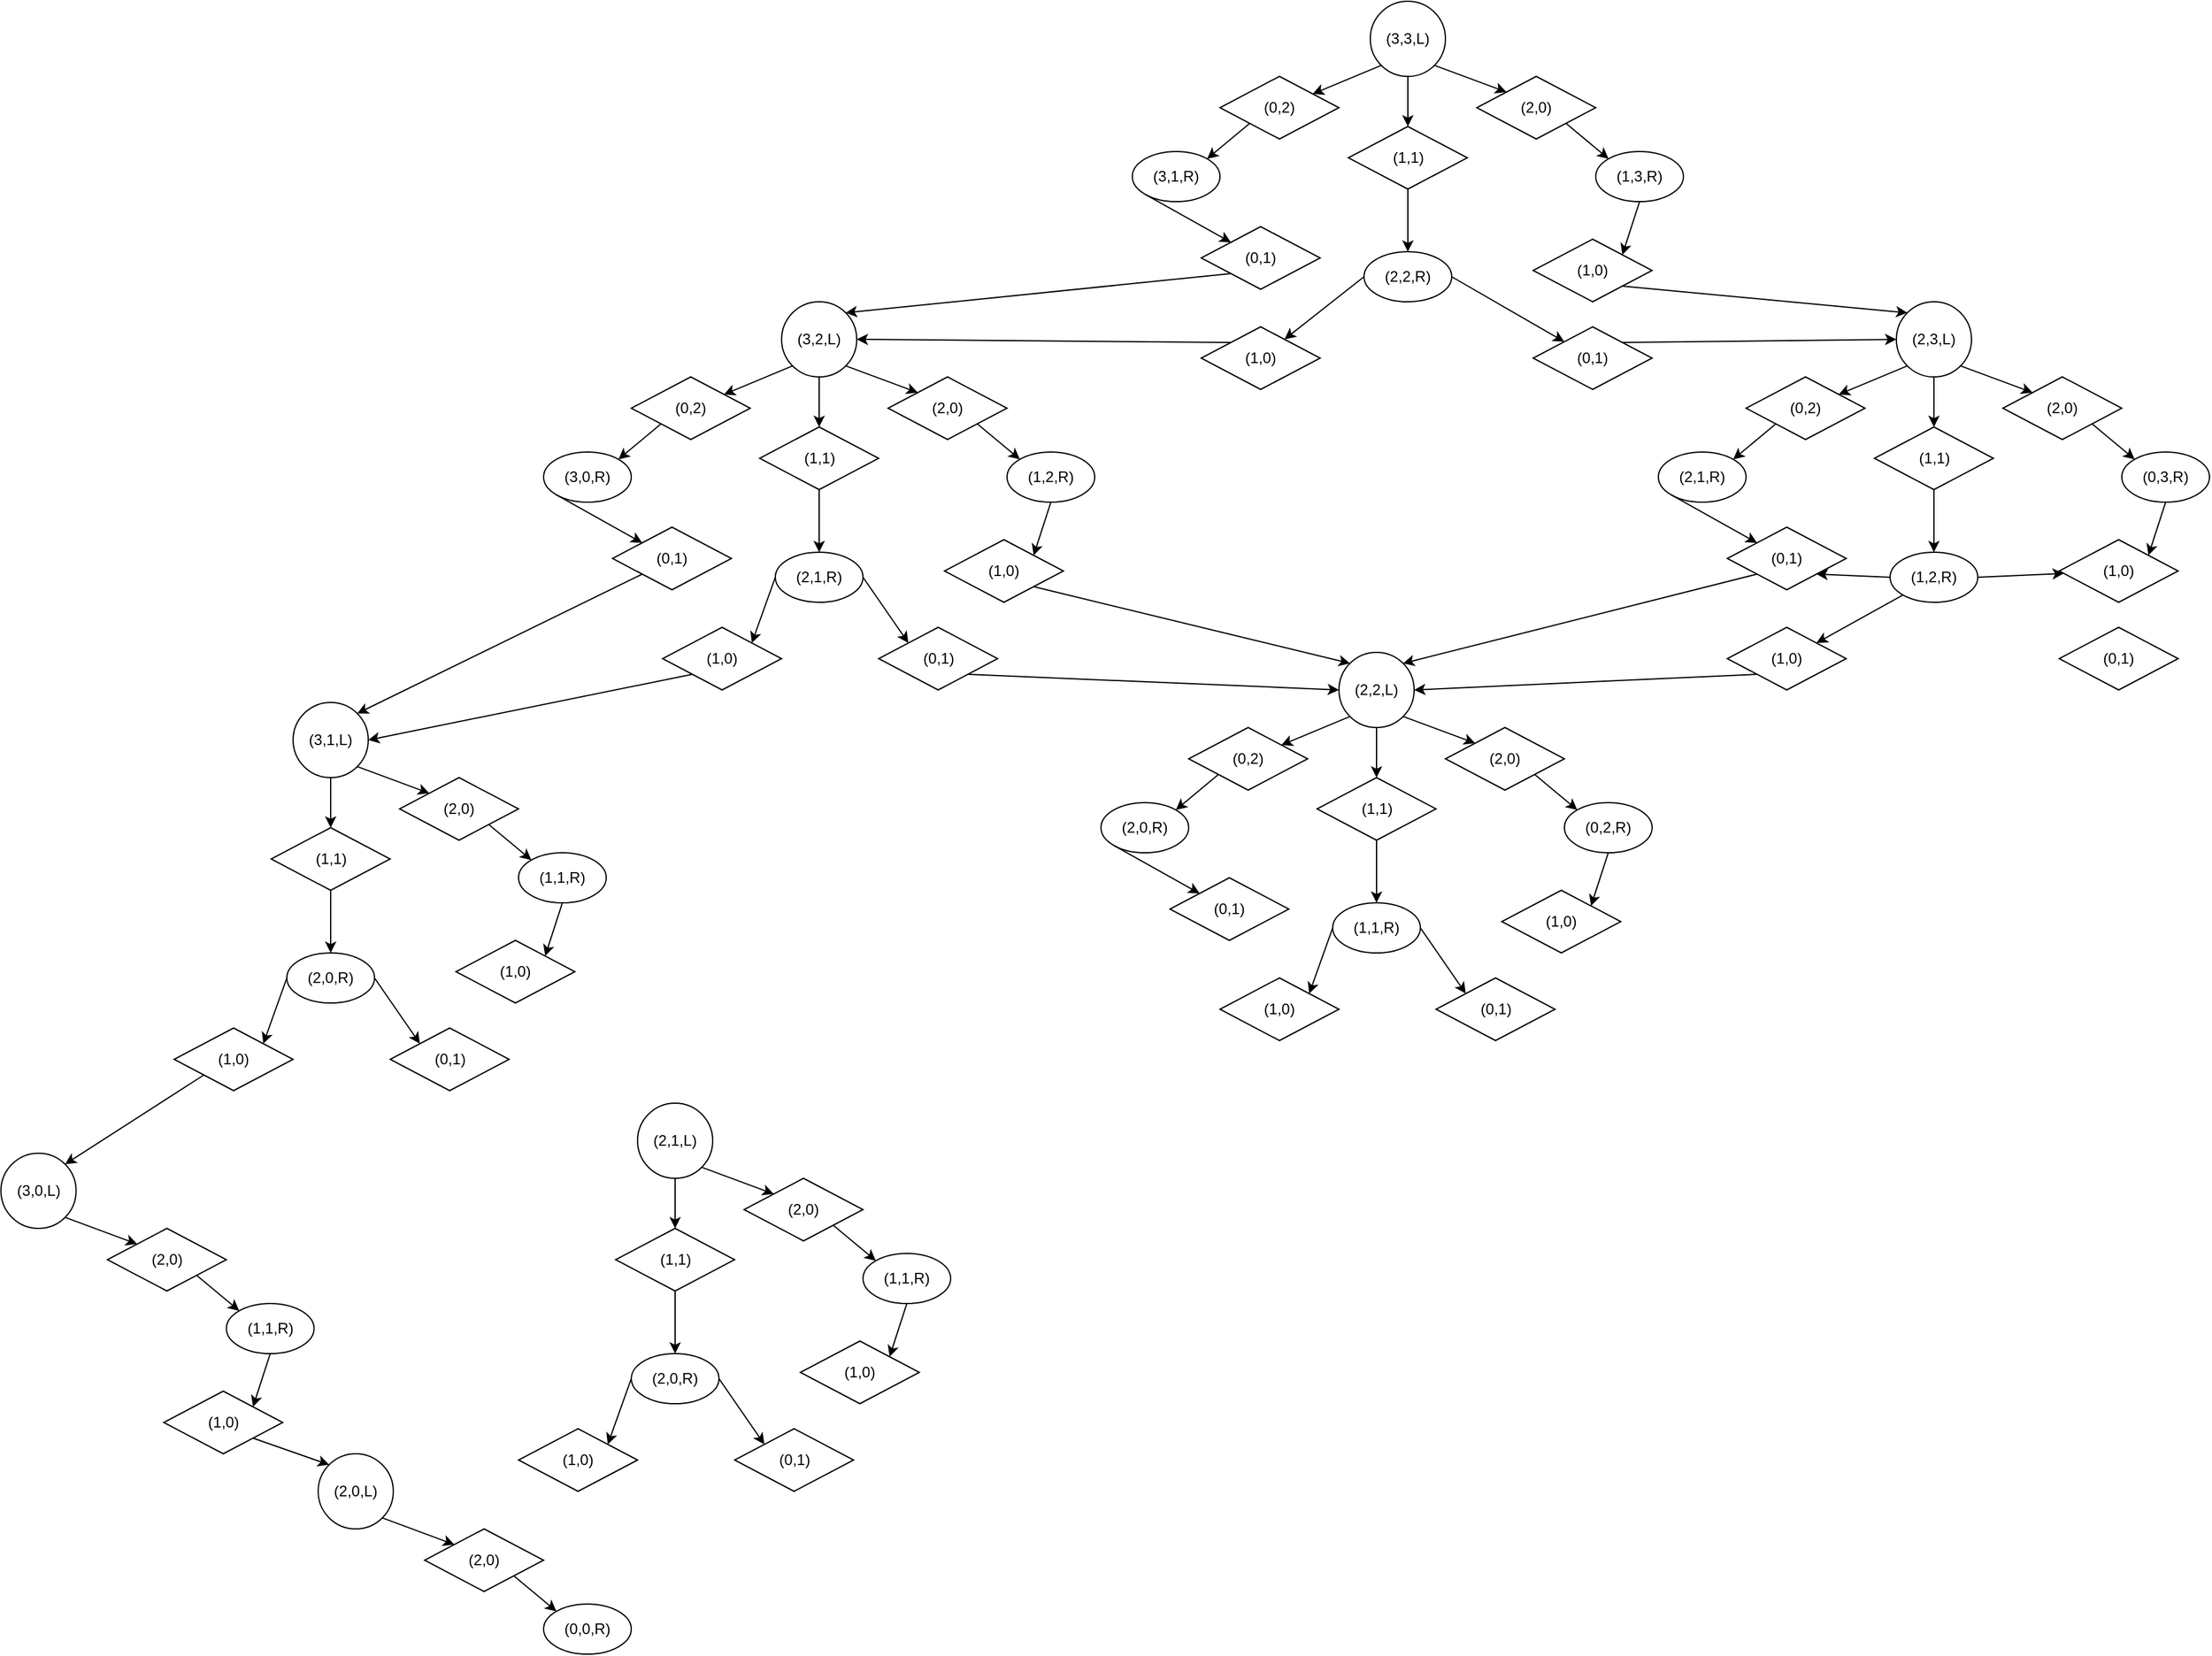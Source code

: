 <mxfile version="13.6.6" type="github">
  <diagram name="Page-1" id="74e2e168-ea6b-b213-b513-2b3c1d86103e">
    <mxGraphModel dx="1754" dy="492" grid="1" gridSize="10" guides="1" tooltips="1" connect="1" arrows="1" fold="1" page="1" pageScale="1" pageWidth="1100" pageHeight="850" background="#ffffff" math="0" shadow="0">
      <root>
        <mxCell id="0" />
        <mxCell id="1" parent="0" />
        <mxCell id="JNfda0lmMKQyWXH00dV0-1" value="(3,3,L)" style="ellipse;whiteSpace=wrap;html=1;aspect=fixed;" parent="1" vertex="1">
          <mxGeometry x="430" y="40" width="60" height="60" as="geometry" />
        </mxCell>
        <mxCell id="JNfda0lmMKQyWXH00dV0-2" value="(2,2,R)" style="ellipse;whiteSpace=wrap;html=1;" parent="1" vertex="1">
          <mxGeometry x="425" y="240" width="70" height="40" as="geometry" />
        </mxCell>
        <mxCell id="JNfda0lmMKQyWXH00dV0-3" value="(1,3,R)" style="ellipse;whiteSpace=wrap;html=1;" parent="1" vertex="1">
          <mxGeometry x="610" y="160" width="70" height="40" as="geometry" />
        </mxCell>
        <mxCell id="JNfda0lmMKQyWXH00dV0-4" value="(3,1,R)" style="ellipse;whiteSpace=wrap;html=1;" parent="1" vertex="1">
          <mxGeometry x="240" y="160" width="70" height="40" as="geometry" />
        </mxCell>
        <mxCell id="JNfda0lmMKQyWXH00dV0-5" value="(1,1)" style="rhombus;whiteSpace=wrap;html=1;" parent="1" vertex="1">
          <mxGeometry x="412.5" y="140" width="95" height="50" as="geometry" />
        </mxCell>
        <mxCell id="JNfda0lmMKQyWXH00dV0-6" value="(0,2)" style="rhombus;whiteSpace=wrap;html=1;" parent="1" vertex="1">
          <mxGeometry x="310" y="100" width="95" height="50" as="geometry" />
        </mxCell>
        <mxCell id="JNfda0lmMKQyWXH00dV0-7" value="(2,0)" style="rhombus;whiteSpace=wrap;html=1;" parent="1" vertex="1">
          <mxGeometry x="515" y="100" width="95" height="50" as="geometry" />
        </mxCell>
        <mxCell id="JNfda0lmMKQyWXH00dV0-9" value="" style="endArrow=classic;html=1;exitX=0;exitY=1;exitDx=0;exitDy=0;" parent="1" source="JNfda0lmMKQyWXH00dV0-1" target="JNfda0lmMKQyWXH00dV0-6" edge="1">
          <mxGeometry width="50" height="50" relative="1" as="geometry">
            <mxPoint x="400" y="200" as="sourcePoint" />
            <mxPoint x="450" y="150" as="targetPoint" />
          </mxGeometry>
        </mxCell>
        <mxCell id="JNfda0lmMKQyWXH00dV0-10" value="" style="endArrow=classic;html=1;exitX=0;exitY=1;exitDx=0;exitDy=0;entryX=1;entryY=0;entryDx=0;entryDy=0;" parent="1" source="JNfda0lmMKQyWXH00dV0-6" target="JNfda0lmMKQyWXH00dV0-4" edge="1">
          <mxGeometry width="50" height="50" relative="1" as="geometry">
            <mxPoint x="400" y="180" as="sourcePoint" />
            <mxPoint x="345.253" y="202.755" as="targetPoint" />
          </mxGeometry>
        </mxCell>
        <mxCell id="JNfda0lmMKQyWXH00dV0-12" value="" style="endArrow=classic;html=1;exitX=1;exitY=1;exitDx=0;exitDy=0;entryX=0;entryY=0;entryDx=0;entryDy=0;" parent="1" source="JNfda0lmMKQyWXH00dV0-1" target="JNfda0lmMKQyWXH00dV0-7" edge="1">
          <mxGeometry width="50" height="50" relative="1" as="geometry">
            <mxPoint x="530" y="50" as="sourcePoint" />
            <mxPoint x="475.253" y="72.755" as="targetPoint" />
          </mxGeometry>
        </mxCell>
        <mxCell id="JNfda0lmMKQyWXH00dV0-13" value="" style="endArrow=classic;html=1;exitX=1;exitY=1;exitDx=0;exitDy=0;entryX=0;entryY=0;entryDx=0;entryDy=0;" parent="1" source="JNfda0lmMKQyWXH00dV0-7" target="JNfda0lmMKQyWXH00dV0-3" edge="1">
          <mxGeometry width="50" height="50" relative="1" as="geometry">
            <mxPoint x="550" y="210" as="sourcePoint" />
            <mxPoint x="495.253" y="232.755" as="targetPoint" />
          </mxGeometry>
        </mxCell>
        <mxCell id="JNfda0lmMKQyWXH00dV0-14" value="" style="endArrow=classic;html=1;exitX=0.5;exitY=1;exitDx=0;exitDy=0;" parent="1" source="JNfda0lmMKQyWXH00dV0-1" target="JNfda0lmMKQyWXH00dV0-5" edge="1">
          <mxGeometry width="50" height="50" relative="1" as="geometry">
            <mxPoint x="570" y="220" as="sourcePoint" />
            <mxPoint x="515.253" y="242.755" as="targetPoint" />
          </mxGeometry>
        </mxCell>
        <mxCell id="JNfda0lmMKQyWXH00dV0-15" value="" style="endArrow=classic;html=1;exitX=0.5;exitY=1;exitDx=0;exitDy=0;entryX=0.5;entryY=0;entryDx=0;entryDy=0;" parent="1" source="JNfda0lmMKQyWXH00dV0-5" target="JNfda0lmMKQyWXH00dV0-2" edge="1">
          <mxGeometry width="50" height="50" relative="1" as="geometry">
            <mxPoint x="530" y="230" as="sourcePoint" />
            <mxPoint x="475.253" y="252.755" as="targetPoint" />
          </mxGeometry>
        </mxCell>
        <mxCell id="JNfda0lmMKQyWXH00dV0-17" value="(0,1)" style="rhombus;whiteSpace=wrap;html=1;" parent="1" vertex="1">
          <mxGeometry x="295" y="220" width="95" height="50" as="geometry" />
        </mxCell>
        <mxCell id="JNfda0lmMKQyWXH00dV0-18" value="" style="endArrow=classic;html=1;exitX=0;exitY=1;exitDx=0;exitDy=0;entryX=0;entryY=0;entryDx=0;entryDy=0;" parent="1" source="JNfda0lmMKQyWXH00dV0-4" target="JNfda0lmMKQyWXH00dV0-17" edge="1">
          <mxGeometry width="50" height="50" relative="1" as="geometry">
            <mxPoint x="270" y="210" as="sourcePoint" />
            <mxPoint x="235.999" y="238.358" as="targetPoint" />
          </mxGeometry>
        </mxCell>
        <mxCell id="JNfda0lmMKQyWXH00dV0-19" value="" style="endArrow=classic;html=1;exitX=0;exitY=1;exitDx=0;exitDy=0;entryX=1;entryY=0;entryDx=0;entryDy=0;" parent="1" source="JNfda0lmMKQyWXH00dV0-17" target="j_SZXXdtGfIgWa1YjvlN-19" edge="1">
          <mxGeometry width="50" height="50" relative="1" as="geometry">
            <mxPoint x="170" y="270" as="sourcePoint" />
            <mxPoint x="150.251" y="325.858" as="targetPoint" />
          </mxGeometry>
        </mxCell>
        <mxCell id="JNfda0lmMKQyWXH00dV0-25" value="" style="endArrow=classic;html=1;exitX=0;exitY=0.5;exitDx=0;exitDy=0;" parent="1" source="JNfda0lmMKQyWXH00dV0-2" target="j_SZXXdtGfIgWa1YjvlN-100" edge="1">
          <mxGeometry width="50" height="50" relative="1" as="geometry">
            <mxPoint x="190" y="350" as="sourcePoint" />
            <mxPoint x="131.501" y="418.358" as="targetPoint" />
          </mxGeometry>
        </mxCell>
        <mxCell id="JNfda0lmMKQyWXH00dV0-26" value="(1,0)" style="rhombus;whiteSpace=wrap;html=1;" parent="1" vertex="1">
          <mxGeometry x="560" y="230" width="95" height="50" as="geometry" />
        </mxCell>
        <mxCell id="JNfda0lmMKQyWXH00dV0-27" value="" style="endArrow=classic;html=1;exitX=1;exitY=0.5;exitDx=0;exitDy=0;" parent="1" source="JNfda0lmMKQyWXH00dV0-2" target="j_SZXXdtGfIgWa1YjvlN-97" edge="1">
          <mxGeometry width="50" height="50" relative="1" as="geometry">
            <mxPoint x="450" y="310" as="sourcePoint" />
            <mxPoint x="450" y="360" as="targetPoint" />
          </mxGeometry>
        </mxCell>
        <mxCell id="JNfda0lmMKQyWXH00dV0-28" value="" style="endArrow=classic;html=1;exitX=0.5;exitY=1;exitDx=0;exitDy=0;entryX=1;entryY=0;entryDx=0;entryDy=0;" parent="1" source="JNfda0lmMKQyWXH00dV0-3" target="JNfda0lmMKQyWXH00dV0-26" edge="1">
          <mxGeometry width="50" height="50" relative="1" as="geometry">
            <mxPoint x="510" y="310" as="sourcePoint" />
            <mxPoint x="510" y="360" as="targetPoint" />
          </mxGeometry>
        </mxCell>
        <mxCell id="JNfda0lmMKQyWXH00dV0-29" value="" style="endArrow=classic;html=1;exitX=1;exitY=1;exitDx=0;exitDy=0;entryX=0;entryY=0;entryDx=0;entryDy=0;" parent="1" source="JNfda0lmMKQyWXH00dV0-26" target="j_SZXXdtGfIgWa1YjvlN-38" edge="1">
          <mxGeometry width="50" height="50" relative="1" as="geometry">
            <mxPoint x="520" y="300" as="sourcePoint" />
            <mxPoint x="645" y="320" as="targetPoint" />
          </mxGeometry>
        </mxCell>
        <mxCell id="j_SZXXdtGfIgWa1YjvlN-19" value="(3,2,L)" style="ellipse;whiteSpace=wrap;html=1;aspect=fixed;" vertex="1" parent="1">
          <mxGeometry x="-40" y="280" width="60" height="60" as="geometry" />
        </mxCell>
        <mxCell id="j_SZXXdtGfIgWa1YjvlN-20" value="(1,2,R)" style="ellipse;whiteSpace=wrap;html=1;" vertex="1" parent="1">
          <mxGeometry x="140" y="400" width="70" height="40" as="geometry" />
        </mxCell>
        <mxCell id="j_SZXXdtGfIgWa1YjvlN-21" value="(3,0,R)" style="ellipse;whiteSpace=wrap;html=1;" vertex="1" parent="1">
          <mxGeometry x="-230" y="400" width="70" height="40" as="geometry" />
        </mxCell>
        <mxCell id="j_SZXXdtGfIgWa1YjvlN-22" value="(1,1)" style="rhombus;whiteSpace=wrap;html=1;" vertex="1" parent="1">
          <mxGeometry x="-57.5" y="380" width="95" height="50" as="geometry" />
        </mxCell>
        <mxCell id="j_SZXXdtGfIgWa1YjvlN-23" value="(0,2)" style="rhombus;whiteSpace=wrap;html=1;" vertex="1" parent="1">
          <mxGeometry x="-160" y="340" width="95" height="50" as="geometry" />
        </mxCell>
        <mxCell id="j_SZXXdtGfIgWa1YjvlN-24" value="(2,0)" style="rhombus;whiteSpace=wrap;html=1;" vertex="1" parent="1">
          <mxGeometry x="45" y="340" width="95" height="50" as="geometry" />
        </mxCell>
        <mxCell id="j_SZXXdtGfIgWa1YjvlN-25" value="" style="endArrow=classic;html=1;exitX=0;exitY=1;exitDx=0;exitDy=0;" edge="1" parent="1" source="j_SZXXdtGfIgWa1YjvlN-19" target="j_SZXXdtGfIgWa1YjvlN-23">
          <mxGeometry width="50" height="50" relative="1" as="geometry">
            <mxPoint x="-70" y="440" as="sourcePoint" />
            <mxPoint x="-20" y="390" as="targetPoint" />
          </mxGeometry>
        </mxCell>
        <mxCell id="j_SZXXdtGfIgWa1YjvlN-26" value="" style="endArrow=classic;html=1;exitX=0;exitY=1;exitDx=0;exitDy=0;entryX=1;entryY=0;entryDx=0;entryDy=0;" edge="1" parent="1" source="j_SZXXdtGfIgWa1YjvlN-23">
          <mxGeometry width="50" height="50" relative="1" as="geometry">
            <mxPoint x="-70" y="420" as="sourcePoint" />
            <mxPoint x="-170.251" y="405.858" as="targetPoint" />
          </mxGeometry>
        </mxCell>
        <mxCell id="j_SZXXdtGfIgWa1YjvlN-27" value="" style="endArrow=classic;html=1;exitX=1;exitY=1;exitDx=0;exitDy=0;entryX=0;entryY=0;entryDx=0;entryDy=0;" edge="1" parent="1" source="j_SZXXdtGfIgWa1YjvlN-19" target="j_SZXXdtGfIgWa1YjvlN-24">
          <mxGeometry width="50" height="50" relative="1" as="geometry">
            <mxPoint x="60" y="290" as="sourcePoint" />
            <mxPoint x="5.253" y="312.755" as="targetPoint" />
          </mxGeometry>
        </mxCell>
        <mxCell id="j_SZXXdtGfIgWa1YjvlN-28" value="" style="endArrow=classic;html=1;exitX=1;exitY=1;exitDx=0;exitDy=0;entryX=0;entryY=0;entryDx=0;entryDy=0;" edge="1" parent="1" source="j_SZXXdtGfIgWa1YjvlN-24" target="j_SZXXdtGfIgWa1YjvlN-20">
          <mxGeometry width="50" height="50" relative="1" as="geometry">
            <mxPoint x="80" y="450" as="sourcePoint" />
            <mxPoint x="25.253" y="472.755" as="targetPoint" />
          </mxGeometry>
        </mxCell>
        <mxCell id="j_SZXXdtGfIgWa1YjvlN-29" value="" style="endArrow=classic;html=1;exitX=0.5;exitY=1;exitDx=0;exitDy=0;" edge="1" parent="1" source="j_SZXXdtGfIgWa1YjvlN-19" target="j_SZXXdtGfIgWa1YjvlN-22">
          <mxGeometry width="50" height="50" relative="1" as="geometry">
            <mxPoint x="100" y="460" as="sourcePoint" />
            <mxPoint x="45.253" y="482.755" as="targetPoint" />
          </mxGeometry>
        </mxCell>
        <mxCell id="j_SZXXdtGfIgWa1YjvlN-30" value="" style="endArrow=classic;html=1;exitX=0.5;exitY=1;exitDx=0;exitDy=0;entryX=0.5;entryY=0;entryDx=0;entryDy=0;" edge="1" parent="1" source="j_SZXXdtGfIgWa1YjvlN-22">
          <mxGeometry width="50" height="50" relative="1" as="geometry">
            <mxPoint x="60" y="470" as="sourcePoint" />
            <mxPoint x="-10" y="480" as="targetPoint" />
          </mxGeometry>
        </mxCell>
        <mxCell id="j_SZXXdtGfIgWa1YjvlN-31" value="(0,1)" style="rhombus;whiteSpace=wrap;html=1;" vertex="1" parent="1">
          <mxGeometry x="-175" y="460" width="95" height="50" as="geometry" />
        </mxCell>
        <mxCell id="j_SZXXdtGfIgWa1YjvlN-32" value="" style="endArrow=classic;html=1;exitX=0;exitY=1;exitDx=0;exitDy=0;entryX=0;entryY=0;entryDx=0;entryDy=0;" edge="1" parent="1" target="j_SZXXdtGfIgWa1YjvlN-31">
          <mxGeometry width="50" height="50" relative="1" as="geometry">
            <mxPoint x="-219.749" y="434.142" as="sourcePoint" />
            <mxPoint x="-234.001" y="478.358" as="targetPoint" />
          </mxGeometry>
        </mxCell>
        <mxCell id="j_SZXXdtGfIgWa1YjvlN-33" value="" style="endArrow=classic;html=1;exitX=0;exitY=0.5;exitDx=0;exitDy=0;entryX=1;entryY=0;entryDx=0;entryDy=0;" edge="1" parent="1" target="j_SZXXdtGfIgWa1YjvlN-102">
          <mxGeometry width="50" height="50" relative="1" as="geometry">
            <mxPoint x="-45" y="500" as="sourcePoint" />
            <mxPoint x="-338.499" y="658.358" as="targetPoint" />
          </mxGeometry>
        </mxCell>
        <mxCell id="j_SZXXdtGfIgWa1YjvlN-34" value="(1,0)" style="rhombus;whiteSpace=wrap;html=1;" vertex="1" parent="1">
          <mxGeometry x="90" y="470" width="95" height="50" as="geometry" />
        </mxCell>
        <mxCell id="j_SZXXdtGfIgWa1YjvlN-35" value="" style="endArrow=classic;html=1;exitX=1;exitY=0.5;exitDx=0;exitDy=0;entryX=0;entryY=0;entryDx=0;entryDy=0;" edge="1" parent="1" target="j_SZXXdtGfIgWa1YjvlN-101">
          <mxGeometry width="50" height="50" relative="1" as="geometry">
            <mxPoint x="25" y="500" as="sourcePoint" />
            <mxPoint x="-20" y="600" as="targetPoint" />
          </mxGeometry>
        </mxCell>
        <mxCell id="j_SZXXdtGfIgWa1YjvlN-36" value="" style="endArrow=classic;html=1;exitX=0.5;exitY=1;exitDx=0;exitDy=0;entryX=1;entryY=0;entryDx=0;entryDy=0;" edge="1" parent="1" source="j_SZXXdtGfIgWa1YjvlN-20" target="j_SZXXdtGfIgWa1YjvlN-34">
          <mxGeometry width="50" height="50" relative="1" as="geometry">
            <mxPoint x="40" y="550" as="sourcePoint" />
            <mxPoint x="40" y="600" as="targetPoint" />
          </mxGeometry>
        </mxCell>
        <mxCell id="j_SZXXdtGfIgWa1YjvlN-37" value="(2,1,R)" style="ellipse;whiteSpace=wrap;html=1;" vertex="1" parent="1">
          <mxGeometry x="-45" y="480" width="70" height="40" as="geometry" />
        </mxCell>
        <mxCell id="j_SZXXdtGfIgWa1YjvlN-38" value="(2,3,L)" style="ellipse;whiteSpace=wrap;html=1;aspect=fixed;" vertex="1" parent="1">
          <mxGeometry x="850" y="280" width="60" height="60" as="geometry" />
        </mxCell>
        <mxCell id="j_SZXXdtGfIgWa1YjvlN-39" value="(0,3,R)" style="ellipse;whiteSpace=wrap;html=1;" vertex="1" parent="1">
          <mxGeometry x="1030" y="400" width="70" height="40" as="geometry" />
        </mxCell>
        <mxCell id="j_SZXXdtGfIgWa1YjvlN-40" value="(2,1,R)" style="ellipse;whiteSpace=wrap;html=1;" vertex="1" parent="1">
          <mxGeometry x="660" y="400" width="70" height="40" as="geometry" />
        </mxCell>
        <mxCell id="j_SZXXdtGfIgWa1YjvlN-41" value="(1,1)" style="rhombus;whiteSpace=wrap;html=1;" vertex="1" parent="1">
          <mxGeometry x="832.5" y="380" width="95" height="50" as="geometry" />
        </mxCell>
        <mxCell id="j_SZXXdtGfIgWa1YjvlN-42" value="(0,2)" style="rhombus;whiteSpace=wrap;html=1;" vertex="1" parent="1">
          <mxGeometry x="730" y="340" width="95" height="50" as="geometry" />
        </mxCell>
        <mxCell id="j_SZXXdtGfIgWa1YjvlN-43" value="(2,0)" style="rhombus;whiteSpace=wrap;html=1;" vertex="1" parent="1">
          <mxGeometry x="935" y="340" width="95" height="50" as="geometry" />
        </mxCell>
        <mxCell id="j_SZXXdtGfIgWa1YjvlN-44" value="" style="endArrow=classic;html=1;exitX=0;exitY=1;exitDx=0;exitDy=0;" edge="1" source="j_SZXXdtGfIgWa1YjvlN-38" target="j_SZXXdtGfIgWa1YjvlN-42" parent="1">
          <mxGeometry width="50" height="50" relative="1" as="geometry">
            <mxPoint x="820" y="440" as="sourcePoint" />
            <mxPoint x="870" y="390" as="targetPoint" />
          </mxGeometry>
        </mxCell>
        <mxCell id="j_SZXXdtGfIgWa1YjvlN-45" value="" style="endArrow=classic;html=1;exitX=0;exitY=1;exitDx=0;exitDy=0;entryX=1;entryY=0;entryDx=0;entryDy=0;" edge="1" source="j_SZXXdtGfIgWa1YjvlN-42" parent="1">
          <mxGeometry width="50" height="50" relative="1" as="geometry">
            <mxPoint x="820" y="420" as="sourcePoint" />
            <mxPoint x="719.749" y="405.858" as="targetPoint" />
          </mxGeometry>
        </mxCell>
        <mxCell id="j_SZXXdtGfIgWa1YjvlN-46" value="" style="endArrow=classic;html=1;exitX=1;exitY=1;exitDx=0;exitDy=0;entryX=0;entryY=0;entryDx=0;entryDy=0;" edge="1" source="j_SZXXdtGfIgWa1YjvlN-38" target="j_SZXXdtGfIgWa1YjvlN-43" parent="1">
          <mxGeometry width="50" height="50" relative="1" as="geometry">
            <mxPoint x="950" y="290" as="sourcePoint" />
            <mxPoint x="895.253" y="312.755" as="targetPoint" />
          </mxGeometry>
        </mxCell>
        <mxCell id="j_SZXXdtGfIgWa1YjvlN-47" value="" style="endArrow=classic;html=1;exitX=1;exitY=1;exitDx=0;exitDy=0;entryX=0;entryY=0;entryDx=0;entryDy=0;" edge="1" source="j_SZXXdtGfIgWa1YjvlN-43" target="j_SZXXdtGfIgWa1YjvlN-39" parent="1">
          <mxGeometry width="50" height="50" relative="1" as="geometry">
            <mxPoint x="970" y="450" as="sourcePoint" />
            <mxPoint x="915.253" y="472.755" as="targetPoint" />
          </mxGeometry>
        </mxCell>
        <mxCell id="j_SZXXdtGfIgWa1YjvlN-48" value="" style="endArrow=classic;html=1;exitX=0.5;exitY=1;exitDx=0;exitDy=0;" edge="1" source="j_SZXXdtGfIgWa1YjvlN-38" target="j_SZXXdtGfIgWa1YjvlN-41" parent="1">
          <mxGeometry width="50" height="50" relative="1" as="geometry">
            <mxPoint x="990" y="460" as="sourcePoint" />
            <mxPoint x="935.253" y="482.755" as="targetPoint" />
          </mxGeometry>
        </mxCell>
        <mxCell id="j_SZXXdtGfIgWa1YjvlN-49" value="" style="endArrow=classic;html=1;exitX=0.5;exitY=1;exitDx=0;exitDy=0;entryX=0.5;entryY=0;entryDx=0;entryDy=0;" edge="1" source="j_SZXXdtGfIgWa1YjvlN-41" parent="1">
          <mxGeometry width="50" height="50" relative="1" as="geometry">
            <mxPoint x="950" y="470" as="sourcePoint" />
            <mxPoint x="880" y="480" as="targetPoint" />
          </mxGeometry>
        </mxCell>
        <mxCell id="j_SZXXdtGfIgWa1YjvlN-50" value="(0,1)" style="rhombus;whiteSpace=wrap;html=1;" vertex="1" parent="1">
          <mxGeometry x="715" y="460" width="95" height="50" as="geometry" />
        </mxCell>
        <mxCell id="j_SZXXdtGfIgWa1YjvlN-51" value="" style="endArrow=classic;html=1;exitX=0;exitY=1;exitDx=0;exitDy=0;entryX=0;entryY=0;entryDx=0;entryDy=0;" edge="1" target="j_SZXXdtGfIgWa1YjvlN-50" parent="1">
          <mxGeometry width="50" height="50" relative="1" as="geometry">
            <mxPoint x="670.251" y="434.142" as="sourcePoint" />
            <mxPoint x="655.999" y="478.358" as="targetPoint" />
          </mxGeometry>
        </mxCell>
        <mxCell id="j_SZXXdtGfIgWa1YjvlN-52" value="" style="endArrow=classic;html=1;exitX=0;exitY=0.5;exitDx=0;exitDy=0;entryX=1;entryY=1;entryDx=0;entryDy=0;" edge="1" target="j_SZXXdtGfIgWa1YjvlN-50" parent="1">
          <mxGeometry width="50" height="50" relative="1" as="geometry">
            <mxPoint x="845" y="500" as="sourcePoint" />
            <mxPoint x="551.501" y="658.358" as="targetPoint" />
          </mxGeometry>
        </mxCell>
        <mxCell id="j_SZXXdtGfIgWa1YjvlN-53" value="(1,0)" style="rhombus;whiteSpace=wrap;html=1;" vertex="1" parent="1">
          <mxGeometry x="980" y="470" width="95" height="50" as="geometry" />
        </mxCell>
        <mxCell id="j_SZXXdtGfIgWa1YjvlN-54" value="" style="endArrow=classic;html=1;exitX=1;exitY=0.5;exitDx=0;exitDy=0;" edge="1" target="j_SZXXdtGfIgWa1YjvlN-53" parent="1">
          <mxGeometry width="50" height="50" relative="1" as="geometry">
            <mxPoint x="915" y="500" as="sourcePoint" />
            <mxPoint x="870" y="600" as="targetPoint" />
          </mxGeometry>
        </mxCell>
        <mxCell id="j_SZXXdtGfIgWa1YjvlN-55" value="" style="endArrow=classic;html=1;exitX=0.5;exitY=1;exitDx=0;exitDy=0;entryX=1;entryY=0;entryDx=0;entryDy=0;" edge="1" source="j_SZXXdtGfIgWa1YjvlN-39" target="j_SZXXdtGfIgWa1YjvlN-53" parent="1">
          <mxGeometry width="50" height="50" relative="1" as="geometry">
            <mxPoint x="930" y="550" as="sourcePoint" />
            <mxPoint x="930" y="600" as="targetPoint" />
          </mxGeometry>
        </mxCell>
        <mxCell id="j_SZXXdtGfIgWa1YjvlN-56" value="(1,2,R)" style="ellipse;whiteSpace=wrap;html=1;" vertex="1" parent="1">
          <mxGeometry x="845" y="480" width="70" height="40" as="geometry" />
        </mxCell>
        <mxCell id="j_SZXXdtGfIgWa1YjvlN-95" value="" style="endArrow=classic;html=1;exitX=1;exitY=1;exitDx=0;exitDy=0;entryX=0;entryY=0;entryDx=0;entryDy=0;" edge="1" parent="1" source="j_SZXXdtGfIgWa1YjvlN-34" target="j_SZXXdtGfIgWa1YjvlN-106">
          <mxGeometry width="50" height="50" relative="1" as="geometry">
            <mxPoint x="190" y="550" as="sourcePoint" />
            <mxPoint x="200" y="640" as="targetPoint" />
          </mxGeometry>
        </mxCell>
        <mxCell id="j_SZXXdtGfIgWa1YjvlN-97" value="(0,1)" style="rhombus;whiteSpace=wrap;html=1;" vertex="1" parent="1">
          <mxGeometry x="560" y="300" width="95" height="50" as="geometry" />
        </mxCell>
        <mxCell id="j_SZXXdtGfIgWa1YjvlN-98" value="" style="endArrow=classic;html=1;exitX=1;exitY=0;exitDx=0;exitDy=0;entryX=0;entryY=0.5;entryDx=0;entryDy=0;" edge="1" parent="1" source="j_SZXXdtGfIgWa1YjvlN-97" target="j_SZXXdtGfIgWa1YjvlN-38">
          <mxGeometry width="50" height="50" relative="1" as="geometry">
            <mxPoint x="505" y="270" as="sourcePoint" />
            <mxPoint x="596.544" y="331.029" as="targetPoint" />
          </mxGeometry>
        </mxCell>
        <mxCell id="j_SZXXdtGfIgWa1YjvlN-99" value="" style="endArrow=classic;html=1;exitX=0;exitY=0;exitDx=0;exitDy=0;entryX=1;entryY=0.5;entryDx=0;entryDy=0;" edge="1" parent="1" source="j_SZXXdtGfIgWa1YjvlN-100" target="j_SZXXdtGfIgWa1YjvlN-19">
          <mxGeometry width="50" height="50" relative="1" as="geometry">
            <mxPoint x="350" y="290" as="sourcePoint" />
            <mxPoint x="441.544" y="351.029" as="targetPoint" />
          </mxGeometry>
        </mxCell>
        <mxCell id="j_SZXXdtGfIgWa1YjvlN-100" value="(1,0)" style="rhombus;whiteSpace=wrap;html=1;" vertex="1" parent="1">
          <mxGeometry x="295" y="300" width="95" height="50" as="geometry" />
        </mxCell>
        <mxCell id="j_SZXXdtGfIgWa1YjvlN-101" value="(0,1)" style="rhombus;whiteSpace=wrap;html=1;" vertex="1" parent="1">
          <mxGeometry x="37.5" y="540" width="95" height="50" as="geometry" />
        </mxCell>
        <mxCell id="j_SZXXdtGfIgWa1YjvlN-102" value="(1,0)" style="rhombus;whiteSpace=wrap;html=1;" vertex="1" parent="1">
          <mxGeometry x="-135" y="540" width="95" height="50" as="geometry" />
        </mxCell>
        <mxCell id="j_SZXXdtGfIgWa1YjvlN-103" value="(0,1)" style="rhombus;whiteSpace=wrap;html=1;" vertex="1" parent="1">
          <mxGeometry x="980" y="540" width="95" height="50" as="geometry" />
        </mxCell>
        <mxCell id="j_SZXXdtGfIgWa1YjvlN-104" value="(1,0)" style="rhombus;whiteSpace=wrap;html=1;" vertex="1" parent="1">
          <mxGeometry x="715" y="540" width="95" height="50" as="geometry" />
        </mxCell>
        <mxCell id="j_SZXXdtGfIgWa1YjvlN-106" value="(2,2,L)" style="ellipse;whiteSpace=wrap;html=1;aspect=fixed;" vertex="1" parent="1">
          <mxGeometry x="405" y="560" width="60" height="60" as="geometry" />
        </mxCell>
        <mxCell id="j_SZXXdtGfIgWa1YjvlN-107" value="(0,2,R)" style="ellipse;whiteSpace=wrap;html=1;" vertex="1" parent="1">
          <mxGeometry x="585" y="680" width="70" height="40" as="geometry" />
        </mxCell>
        <mxCell id="j_SZXXdtGfIgWa1YjvlN-108" value="(2,0,R)" style="ellipse;whiteSpace=wrap;html=1;" vertex="1" parent="1">
          <mxGeometry x="215" y="680" width="70" height="40" as="geometry" />
        </mxCell>
        <mxCell id="j_SZXXdtGfIgWa1YjvlN-109" value="(1,1)" style="rhombus;whiteSpace=wrap;html=1;" vertex="1" parent="1">
          <mxGeometry x="387.5" y="660" width="95" height="50" as="geometry" />
        </mxCell>
        <mxCell id="j_SZXXdtGfIgWa1YjvlN-110" value="(0,2)" style="rhombus;whiteSpace=wrap;html=1;" vertex="1" parent="1">
          <mxGeometry x="285" y="620" width="95" height="50" as="geometry" />
        </mxCell>
        <mxCell id="j_SZXXdtGfIgWa1YjvlN-111" value="(2,0)" style="rhombus;whiteSpace=wrap;html=1;" vertex="1" parent="1">
          <mxGeometry x="490" y="620" width="95" height="50" as="geometry" />
        </mxCell>
        <mxCell id="j_SZXXdtGfIgWa1YjvlN-112" value="" style="endArrow=classic;html=1;exitX=0;exitY=1;exitDx=0;exitDy=0;" edge="1" source="j_SZXXdtGfIgWa1YjvlN-106" target="j_SZXXdtGfIgWa1YjvlN-110" parent="1">
          <mxGeometry width="50" height="50" relative="1" as="geometry">
            <mxPoint x="375" y="720" as="sourcePoint" />
            <mxPoint x="425" y="670" as="targetPoint" />
          </mxGeometry>
        </mxCell>
        <mxCell id="j_SZXXdtGfIgWa1YjvlN-113" value="" style="endArrow=classic;html=1;exitX=0;exitY=1;exitDx=0;exitDy=0;entryX=1;entryY=0;entryDx=0;entryDy=0;" edge="1" source="j_SZXXdtGfIgWa1YjvlN-110" parent="1">
          <mxGeometry width="50" height="50" relative="1" as="geometry">
            <mxPoint x="375" y="700" as="sourcePoint" />
            <mxPoint x="274.749" y="685.858" as="targetPoint" />
          </mxGeometry>
        </mxCell>
        <mxCell id="j_SZXXdtGfIgWa1YjvlN-114" value="" style="endArrow=classic;html=1;exitX=1;exitY=1;exitDx=0;exitDy=0;entryX=0;entryY=0;entryDx=0;entryDy=0;" edge="1" source="j_SZXXdtGfIgWa1YjvlN-106" target="j_SZXXdtGfIgWa1YjvlN-111" parent="1">
          <mxGeometry width="50" height="50" relative="1" as="geometry">
            <mxPoint x="505" y="570" as="sourcePoint" />
            <mxPoint x="450.253" y="592.755" as="targetPoint" />
          </mxGeometry>
        </mxCell>
        <mxCell id="j_SZXXdtGfIgWa1YjvlN-115" value="" style="endArrow=classic;html=1;exitX=1;exitY=1;exitDx=0;exitDy=0;entryX=0;entryY=0;entryDx=0;entryDy=0;" edge="1" source="j_SZXXdtGfIgWa1YjvlN-111" target="j_SZXXdtGfIgWa1YjvlN-107" parent="1">
          <mxGeometry width="50" height="50" relative="1" as="geometry">
            <mxPoint x="525" y="730" as="sourcePoint" />
            <mxPoint x="470.253" y="752.755" as="targetPoint" />
          </mxGeometry>
        </mxCell>
        <mxCell id="j_SZXXdtGfIgWa1YjvlN-116" value="" style="endArrow=classic;html=1;exitX=0.5;exitY=1;exitDx=0;exitDy=0;" edge="1" source="j_SZXXdtGfIgWa1YjvlN-106" target="j_SZXXdtGfIgWa1YjvlN-109" parent="1">
          <mxGeometry width="50" height="50" relative="1" as="geometry">
            <mxPoint x="545" y="740" as="sourcePoint" />
            <mxPoint x="490.253" y="762.755" as="targetPoint" />
          </mxGeometry>
        </mxCell>
        <mxCell id="j_SZXXdtGfIgWa1YjvlN-117" value="" style="endArrow=classic;html=1;exitX=0.5;exitY=1;exitDx=0;exitDy=0;entryX=0.5;entryY=0;entryDx=0;entryDy=0;" edge="1" source="j_SZXXdtGfIgWa1YjvlN-109" parent="1">
          <mxGeometry width="50" height="50" relative="1" as="geometry">
            <mxPoint x="505" y="750" as="sourcePoint" />
            <mxPoint x="435" y="760" as="targetPoint" />
          </mxGeometry>
        </mxCell>
        <mxCell id="j_SZXXdtGfIgWa1YjvlN-118" value="(0,1)" style="rhombus;whiteSpace=wrap;html=1;" vertex="1" parent="1">
          <mxGeometry x="270" y="740" width="95" height="50" as="geometry" />
        </mxCell>
        <mxCell id="j_SZXXdtGfIgWa1YjvlN-119" value="" style="endArrow=classic;html=1;exitX=0;exitY=1;exitDx=0;exitDy=0;entryX=0;entryY=0;entryDx=0;entryDy=0;" edge="1" target="j_SZXXdtGfIgWa1YjvlN-118" parent="1">
          <mxGeometry width="50" height="50" relative="1" as="geometry">
            <mxPoint x="225.251" y="714.142" as="sourcePoint" />
            <mxPoint x="210.999" y="758.358" as="targetPoint" />
          </mxGeometry>
        </mxCell>
        <mxCell id="j_SZXXdtGfIgWa1YjvlN-120" value="" style="endArrow=classic;html=1;exitX=0;exitY=0.5;exitDx=0;exitDy=0;entryX=1;entryY=0;entryDx=0;entryDy=0;" edge="1" target="j_SZXXdtGfIgWa1YjvlN-126" parent="1">
          <mxGeometry width="50" height="50" relative="1" as="geometry">
            <mxPoint x="400" y="780" as="sourcePoint" />
            <mxPoint x="106.501" y="938.358" as="targetPoint" />
          </mxGeometry>
        </mxCell>
        <mxCell id="j_SZXXdtGfIgWa1YjvlN-121" value="(1,0)" style="rhombus;whiteSpace=wrap;html=1;" vertex="1" parent="1">
          <mxGeometry x="535" y="750" width="95" height="50" as="geometry" />
        </mxCell>
        <mxCell id="j_SZXXdtGfIgWa1YjvlN-122" value="" style="endArrow=classic;html=1;exitX=1;exitY=0.5;exitDx=0;exitDy=0;entryX=0;entryY=0;entryDx=0;entryDy=0;" edge="1" target="j_SZXXdtGfIgWa1YjvlN-125" parent="1">
          <mxGeometry width="50" height="50" relative="1" as="geometry">
            <mxPoint x="470" y="780" as="sourcePoint" />
            <mxPoint x="425" y="880" as="targetPoint" />
          </mxGeometry>
        </mxCell>
        <mxCell id="j_SZXXdtGfIgWa1YjvlN-123" value="" style="endArrow=classic;html=1;exitX=0.5;exitY=1;exitDx=0;exitDy=0;entryX=1;entryY=0;entryDx=0;entryDy=0;" edge="1" source="j_SZXXdtGfIgWa1YjvlN-107" target="j_SZXXdtGfIgWa1YjvlN-121" parent="1">
          <mxGeometry width="50" height="50" relative="1" as="geometry">
            <mxPoint x="485" y="830" as="sourcePoint" />
            <mxPoint x="485" y="880" as="targetPoint" />
          </mxGeometry>
        </mxCell>
        <mxCell id="j_SZXXdtGfIgWa1YjvlN-124" value="(1,1,R)" style="ellipse;whiteSpace=wrap;html=1;" vertex="1" parent="1">
          <mxGeometry x="400" y="760" width="70" height="40" as="geometry" />
        </mxCell>
        <mxCell id="j_SZXXdtGfIgWa1YjvlN-125" value="(0,1)" style="rhombus;whiteSpace=wrap;html=1;" vertex="1" parent="1">
          <mxGeometry x="482.5" y="820" width="95" height="50" as="geometry" />
        </mxCell>
        <mxCell id="j_SZXXdtGfIgWa1YjvlN-126" value="(1,0)" style="rhombus;whiteSpace=wrap;html=1;" vertex="1" parent="1">
          <mxGeometry x="310" y="820" width="95" height="50" as="geometry" />
        </mxCell>
        <mxCell id="j_SZXXdtGfIgWa1YjvlN-127" value="" style="endArrow=classic;html=1;exitX=1;exitY=1;exitDx=0;exitDy=0;entryX=0;entryY=0.5;entryDx=0;entryDy=0;" edge="1" parent="1" source="j_SZXXdtGfIgWa1YjvlN-101" target="j_SZXXdtGfIgWa1YjvlN-106">
          <mxGeometry width="50" height="50" relative="1" as="geometry">
            <mxPoint x="80" y="610" as="sourcePoint" />
            <mxPoint x="116.25" y="662.5" as="targetPoint" />
          </mxGeometry>
        </mxCell>
        <mxCell id="j_SZXXdtGfIgWa1YjvlN-128" value="" style="endArrow=classic;html=1;exitX=0;exitY=1;exitDx=0;exitDy=0;entryX=1;entryY=0;entryDx=0;entryDy=0;" edge="1" parent="1" source="j_SZXXdtGfIgWa1YjvlN-50" target="j_SZXXdtGfIgWa1YjvlN-106">
          <mxGeometry width="50" height="50" relative="1" as="geometry">
            <mxPoint x="620" y="510" as="sourcePoint" />
            <mxPoint x="688.499" y="548.358" as="targetPoint" />
          </mxGeometry>
        </mxCell>
        <mxCell id="j_SZXXdtGfIgWa1YjvlN-129" value="" style="endArrow=classic;html=1;exitX=0;exitY=1;exitDx=0;exitDy=0;entryX=1;entryY=0.5;entryDx=0;entryDy=0;" edge="1" parent="1" source="j_SZXXdtGfIgWa1YjvlN-104" target="j_SZXXdtGfIgWa1YjvlN-106">
          <mxGeometry width="50" height="50" relative="1" as="geometry">
            <mxPoint x="570" y="580" as="sourcePoint" />
            <mxPoint x="638.499" y="618.358" as="targetPoint" />
          </mxGeometry>
        </mxCell>
        <mxCell id="j_SZXXdtGfIgWa1YjvlN-130" value="" style="endArrow=classic;html=1;exitX=0;exitY=1;exitDx=0;exitDy=0;entryX=1;entryY=0;entryDx=0;entryDy=0;" edge="1" parent="1" source="j_SZXXdtGfIgWa1YjvlN-56" target="j_SZXXdtGfIgWa1YjvlN-104">
          <mxGeometry width="50" height="50" relative="1" as="geometry">
            <mxPoint x="840" y="560" as="sourcePoint" />
            <mxPoint x="908.499" y="598.358" as="targetPoint" />
          </mxGeometry>
        </mxCell>
        <mxCell id="j_SZXXdtGfIgWa1YjvlN-132" value="(3,1,L)" style="ellipse;whiteSpace=wrap;html=1;aspect=fixed;" vertex="1" parent="1">
          <mxGeometry x="-430" y="600" width="60" height="60" as="geometry" />
        </mxCell>
        <mxCell id="j_SZXXdtGfIgWa1YjvlN-133" value="(1,1,R)" style="ellipse;whiteSpace=wrap;html=1;" vertex="1" parent="1">
          <mxGeometry x="-250" y="720" width="70" height="40" as="geometry" />
        </mxCell>
        <mxCell id="j_SZXXdtGfIgWa1YjvlN-135" value="(1,1)" style="rhombus;whiteSpace=wrap;html=1;" vertex="1" parent="1">
          <mxGeometry x="-447.5" y="700" width="95" height="50" as="geometry" />
        </mxCell>
        <mxCell id="j_SZXXdtGfIgWa1YjvlN-137" value="(2,0)" style="rhombus;whiteSpace=wrap;html=1;" vertex="1" parent="1">
          <mxGeometry x="-345" y="660" width="95" height="50" as="geometry" />
        </mxCell>
        <mxCell id="j_SZXXdtGfIgWa1YjvlN-140" value="" style="endArrow=classic;html=1;exitX=1;exitY=1;exitDx=0;exitDy=0;entryX=0;entryY=0;entryDx=0;entryDy=0;" edge="1" source="j_SZXXdtGfIgWa1YjvlN-132" target="j_SZXXdtGfIgWa1YjvlN-137" parent="1">
          <mxGeometry width="50" height="50" relative="1" as="geometry">
            <mxPoint x="-330" y="610" as="sourcePoint" />
            <mxPoint x="-384.747" y="632.755" as="targetPoint" />
          </mxGeometry>
        </mxCell>
        <mxCell id="j_SZXXdtGfIgWa1YjvlN-141" value="" style="endArrow=classic;html=1;exitX=1;exitY=1;exitDx=0;exitDy=0;entryX=0;entryY=0;entryDx=0;entryDy=0;" edge="1" source="j_SZXXdtGfIgWa1YjvlN-137" target="j_SZXXdtGfIgWa1YjvlN-133" parent="1">
          <mxGeometry width="50" height="50" relative="1" as="geometry">
            <mxPoint x="-310" y="770" as="sourcePoint" />
            <mxPoint x="-364.747" y="792.755" as="targetPoint" />
          </mxGeometry>
        </mxCell>
        <mxCell id="j_SZXXdtGfIgWa1YjvlN-142" value="" style="endArrow=classic;html=1;exitX=0.5;exitY=1;exitDx=0;exitDy=0;" edge="1" source="j_SZXXdtGfIgWa1YjvlN-132" target="j_SZXXdtGfIgWa1YjvlN-135" parent="1">
          <mxGeometry width="50" height="50" relative="1" as="geometry">
            <mxPoint x="-290" y="780" as="sourcePoint" />
            <mxPoint x="-344.747" y="802.755" as="targetPoint" />
          </mxGeometry>
        </mxCell>
        <mxCell id="j_SZXXdtGfIgWa1YjvlN-143" value="" style="endArrow=classic;html=1;exitX=0.5;exitY=1;exitDx=0;exitDy=0;entryX=0.5;entryY=0;entryDx=0;entryDy=0;" edge="1" source="j_SZXXdtGfIgWa1YjvlN-135" parent="1">
          <mxGeometry width="50" height="50" relative="1" as="geometry">
            <mxPoint x="-330" y="790" as="sourcePoint" />
            <mxPoint x="-400" y="800" as="targetPoint" />
          </mxGeometry>
        </mxCell>
        <mxCell id="j_SZXXdtGfIgWa1YjvlN-146" value="" style="endArrow=classic;html=1;exitX=0;exitY=0.5;exitDx=0;exitDy=0;entryX=1;entryY=0;entryDx=0;entryDy=0;" edge="1" target="j_SZXXdtGfIgWa1YjvlN-152" parent="1">
          <mxGeometry width="50" height="50" relative="1" as="geometry">
            <mxPoint x="-435" y="820" as="sourcePoint" />
            <mxPoint x="-728.499" y="978.358" as="targetPoint" />
          </mxGeometry>
        </mxCell>
        <mxCell id="j_SZXXdtGfIgWa1YjvlN-147" value="(1,0)" style="rhombus;whiteSpace=wrap;html=1;" vertex="1" parent="1">
          <mxGeometry x="-300" y="790" width="95" height="50" as="geometry" />
        </mxCell>
        <mxCell id="j_SZXXdtGfIgWa1YjvlN-148" value="" style="endArrow=classic;html=1;exitX=1;exitY=0.5;exitDx=0;exitDy=0;entryX=0;entryY=0;entryDx=0;entryDy=0;" edge="1" target="j_SZXXdtGfIgWa1YjvlN-151" parent="1">
          <mxGeometry width="50" height="50" relative="1" as="geometry">
            <mxPoint x="-365" y="820" as="sourcePoint" />
            <mxPoint x="-410" y="920" as="targetPoint" />
          </mxGeometry>
        </mxCell>
        <mxCell id="j_SZXXdtGfIgWa1YjvlN-149" value="" style="endArrow=classic;html=1;exitX=0.5;exitY=1;exitDx=0;exitDy=0;entryX=1;entryY=0;entryDx=0;entryDy=0;" edge="1" source="j_SZXXdtGfIgWa1YjvlN-133" target="j_SZXXdtGfIgWa1YjvlN-147" parent="1">
          <mxGeometry width="50" height="50" relative="1" as="geometry">
            <mxPoint x="-350" y="870" as="sourcePoint" />
            <mxPoint x="-350" y="920" as="targetPoint" />
          </mxGeometry>
        </mxCell>
        <mxCell id="j_SZXXdtGfIgWa1YjvlN-150" value="(2,0,R)" style="ellipse;whiteSpace=wrap;html=1;" vertex="1" parent="1">
          <mxGeometry x="-435" y="800" width="70" height="40" as="geometry" />
        </mxCell>
        <mxCell id="j_SZXXdtGfIgWa1YjvlN-151" value="(0,1)" style="rhombus;whiteSpace=wrap;html=1;" vertex="1" parent="1">
          <mxGeometry x="-352.5" y="860" width="95" height="50" as="geometry" />
        </mxCell>
        <mxCell id="j_SZXXdtGfIgWa1YjvlN-152" value="(1,0)" style="rhombus;whiteSpace=wrap;html=1;" vertex="1" parent="1">
          <mxGeometry x="-525" y="860" width="95" height="50" as="geometry" />
        </mxCell>
        <mxCell id="j_SZXXdtGfIgWa1YjvlN-153" value="" style="endArrow=classic;html=1;exitX=0;exitY=1;exitDx=0;exitDy=0;entryX=1;entryY=0;entryDx=0;entryDy=0;" edge="1" parent="1" source="j_SZXXdtGfIgWa1YjvlN-31" target="j_SZXXdtGfIgWa1YjvlN-132">
          <mxGeometry width="50" height="50" relative="1" as="geometry">
            <mxPoint x="-280" y="560" as="sourcePoint" />
            <mxPoint x="-211.501" y="598.358" as="targetPoint" />
          </mxGeometry>
        </mxCell>
        <mxCell id="j_SZXXdtGfIgWa1YjvlN-154" value="" style="endArrow=classic;html=1;exitX=0;exitY=1;exitDx=0;exitDy=0;entryX=1;entryY=0.5;entryDx=0;entryDy=0;" edge="1" parent="1" source="j_SZXXdtGfIgWa1YjvlN-102" target="j_SZXXdtGfIgWa1YjvlN-132">
          <mxGeometry width="50" height="50" relative="1" as="geometry">
            <mxPoint x="-250" y="610" as="sourcePoint" />
            <mxPoint x="-181.501" y="648.358" as="targetPoint" />
          </mxGeometry>
        </mxCell>
        <mxCell id="j_SZXXdtGfIgWa1YjvlN-156" value="(3,0,L)" style="ellipse;whiteSpace=wrap;html=1;aspect=fixed;" vertex="1" parent="1">
          <mxGeometry x="-663.25" y="960" width="60" height="60" as="geometry" />
        </mxCell>
        <mxCell id="j_SZXXdtGfIgWa1YjvlN-157" value="(1,1,R)" style="ellipse;whiteSpace=wrap;html=1;" vertex="1" parent="1">
          <mxGeometry x="-483.25" y="1080" width="70" height="40" as="geometry" />
        </mxCell>
        <mxCell id="j_SZXXdtGfIgWa1YjvlN-159" value="(2,0)" style="rhombus;whiteSpace=wrap;html=1;" vertex="1" parent="1">
          <mxGeometry x="-578.25" y="1020" width="95" height="50" as="geometry" />
        </mxCell>
        <mxCell id="j_SZXXdtGfIgWa1YjvlN-160" value="" style="endArrow=classic;html=1;exitX=1;exitY=1;exitDx=0;exitDy=0;entryX=0;entryY=0;entryDx=0;entryDy=0;" edge="1" source="j_SZXXdtGfIgWa1YjvlN-156" target="j_SZXXdtGfIgWa1YjvlN-159" parent="1">
          <mxGeometry width="50" height="50" relative="1" as="geometry">
            <mxPoint x="-563.25" y="970" as="sourcePoint" />
            <mxPoint x="-617.997" y="992.755" as="targetPoint" />
          </mxGeometry>
        </mxCell>
        <mxCell id="j_SZXXdtGfIgWa1YjvlN-161" value="" style="endArrow=classic;html=1;exitX=1;exitY=1;exitDx=0;exitDy=0;entryX=0;entryY=0;entryDx=0;entryDy=0;" edge="1" source="j_SZXXdtGfIgWa1YjvlN-159" target="j_SZXXdtGfIgWa1YjvlN-157" parent="1">
          <mxGeometry width="50" height="50" relative="1" as="geometry">
            <mxPoint x="-543.25" y="1130" as="sourcePoint" />
            <mxPoint x="-597.997" y="1152.755" as="targetPoint" />
          </mxGeometry>
        </mxCell>
        <mxCell id="j_SZXXdtGfIgWa1YjvlN-165" value="(1,0)" style="rhombus;whiteSpace=wrap;html=1;" vertex="1" parent="1">
          <mxGeometry x="-533.25" y="1150" width="95" height="50" as="geometry" />
        </mxCell>
        <mxCell id="j_SZXXdtGfIgWa1YjvlN-167" value="" style="endArrow=classic;html=1;exitX=0.5;exitY=1;exitDx=0;exitDy=0;entryX=1;entryY=0;entryDx=0;entryDy=0;" edge="1" source="j_SZXXdtGfIgWa1YjvlN-157" target="j_SZXXdtGfIgWa1YjvlN-165" parent="1">
          <mxGeometry width="50" height="50" relative="1" as="geometry">
            <mxPoint x="-583.25" y="1230" as="sourcePoint" />
            <mxPoint x="-583.25" y="1280" as="targetPoint" />
          </mxGeometry>
        </mxCell>
        <mxCell id="j_SZXXdtGfIgWa1YjvlN-170" value="" style="endArrow=classic;html=1;exitX=0;exitY=1;exitDx=0;exitDy=0;entryX=1;entryY=0;entryDx=0;entryDy=0;" edge="1" parent="1" source="j_SZXXdtGfIgWa1YjvlN-152" target="j_SZXXdtGfIgWa1YjvlN-156">
          <mxGeometry width="50" height="50" relative="1" as="geometry">
            <mxPoint x="-425" y="830" as="sourcePoint" />
            <mxPoint x="-443.75" y="882.5" as="targetPoint" />
          </mxGeometry>
        </mxCell>
        <mxCell id="j_SZXXdtGfIgWa1YjvlN-171" value="(2,0,L)" style="ellipse;whiteSpace=wrap;html=1;aspect=fixed;" vertex="1" parent="1">
          <mxGeometry x="-410" y="1200" width="60" height="60" as="geometry" />
        </mxCell>
        <mxCell id="j_SZXXdtGfIgWa1YjvlN-172" value="(0,0,R)" style="ellipse;whiteSpace=wrap;html=1;" vertex="1" parent="1">
          <mxGeometry x="-230" y="1320" width="70" height="40" as="geometry" />
        </mxCell>
        <mxCell id="j_SZXXdtGfIgWa1YjvlN-173" value="(2,0)" style="rhombus;whiteSpace=wrap;html=1;" vertex="1" parent="1">
          <mxGeometry x="-325" y="1260" width="95" height="50" as="geometry" />
        </mxCell>
        <mxCell id="j_SZXXdtGfIgWa1YjvlN-174" value="" style="endArrow=classic;html=1;exitX=1;exitY=1;exitDx=0;exitDy=0;entryX=0;entryY=0;entryDx=0;entryDy=0;" edge="1" source="j_SZXXdtGfIgWa1YjvlN-171" target="j_SZXXdtGfIgWa1YjvlN-173" parent="1">
          <mxGeometry width="50" height="50" relative="1" as="geometry">
            <mxPoint x="-310" y="1210" as="sourcePoint" />
            <mxPoint x="-364.747" y="1232.755" as="targetPoint" />
          </mxGeometry>
        </mxCell>
        <mxCell id="j_SZXXdtGfIgWa1YjvlN-175" value="" style="endArrow=classic;html=1;exitX=1;exitY=1;exitDx=0;exitDy=0;entryX=0;entryY=0;entryDx=0;entryDy=0;" edge="1" source="j_SZXXdtGfIgWa1YjvlN-173" target="j_SZXXdtGfIgWa1YjvlN-172" parent="1">
          <mxGeometry width="50" height="50" relative="1" as="geometry">
            <mxPoint x="-290" y="1370" as="sourcePoint" />
            <mxPoint x="-344.747" y="1392.755" as="targetPoint" />
          </mxGeometry>
        </mxCell>
        <mxCell id="j_SZXXdtGfIgWa1YjvlN-178" value="" style="endArrow=classic;html=1;exitX=1;exitY=1;exitDx=0;exitDy=0;entryX=0;entryY=0;entryDx=0;entryDy=0;" edge="1" parent="1" source="j_SZXXdtGfIgWa1YjvlN-165" target="j_SZXXdtGfIgWa1YjvlN-171">
          <mxGeometry width="50" height="50" relative="1" as="geometry">
            <mxPoint x="-420" y="1230" as="sourcePoint" />
            <mxPoint x="-433.75" y="1272.5" as="targetPoint" />
          </mxGeometry>
        </mxCell>
        <mxCell id="j_SZXXdtGfIgWa1YjvlN-180" value="(2,1,L)" style="ellipse;whiteSpace=wrap;html=1;aspect=fixed;" vertex="1" parent="1">
          <mxGeometry x="-155" y="920" width="60" height="60" as="geometry" />
        </mxCell>
        <mxCell id="j_SZXXdtGfIgWa1YjvlN-181" value="(1,1,R)" style="ellipse;whiteSpace=wrap;html=1;" vertex="1" parent="1">
          <mxGeometry x="25" y="1040" width="70" height="40" as="geometry" />
        </mxCell>
        <mxCell id="j_SZXXdtGfIgWa1YjvlN-182" value="(1,1)" style="rhombus;whiteSpace=wrap;html=1;" vertex="1" parent="1">
          <mxGeometry x="-172.5" y="1020" width="95" height="50" as="geometry" />
        </mxCell>
        <mxCell id="j_SZXXdtGfIgWa1YjvlN-183" value="(2,0)" style="rhombus;whiteSpace=wrap;html=1;" vertex="1" parent="1">
          <mxGeometry x="-70" y="980" width="95" height="50" as="geometry" />
        </mxCell>
        <mxCell id="j_SZXXdtGfIgWa1YjvlN-184" value="" style="endArrow=classic;html=1;exitX=1;exitY=1;exitDx=0;exitDy=0;entryX=0;entryY=0;entryDx=0;entryDy=0;" edge="1" source="j_SZXXdtGfIgWa1YjvlN-180" target="j_SZXXdtGfIgWa1YjvlN-183" parent="1">
          <mxGeometry width="50" height="50" relative="1" as="geometry">
            <mxPoint x="-55" y="930" as="sourcePoint" />
            <mxPoint x="-109.747" y="952.755" as="targetPoint" />
          </mxGeometry>
        </mxCell>
        <mxCell id="j_SZXXdtGfIgWa1YjvlN-185" value="" style="endArrow=classic;html=1;exitX=1;exitY=1;exitDx=0;exitDy=0;entryX=0;entryY=0;entryDx=0;entryDy=0;" edge="1" source="j_SZXXdtGfIgWa1YjvlN-183" target="j_SZXXdtGfIgWa1YjvlN-181" parent="1">
          <mxGeometry width="50" height="50" relative="1" as="geometry">
            <mxPoint x="-35" y="1090" as="sourcePoint" />
            <mxPoint x="-89.747" y="1112.755" as="targetPoint" />
          </mxGeometry>
        </mxCell>
        <mxCell id="j_SZXXdtGfIgWa1YjvlN-186" value="" style="endArrow=classic;html=1;exitX=0.5;exitY=1;exitDx=0;exitDy=0;" edge="1" source="j_SZXXdtGfIgWa1YjvlN-180" target="j_SZXXdtGfIgWa1YjvlN-182" parent="1">
          <mxGeometry width="50" height="50" relative="1" as="geometry">
            <mxPoint x="-15" y="1100" as="sourcePoint" />
            <mxPoint x="-69.747" y="1122.755" as="targetPoint" />
          </mxGeometry>
        </mxCell>
        <mxCell id="j_SZXXdtGfIgWa1YjvlN-187" value="" style="endArrow=classic;html=1;exitX=0.5;exitY=1;exitDx=0;exitDy=0;entryX=0.5;entryY=0;entryDx=0;entryDy=0;" edge="1" source="j_SZXXdtGfIgWa1YjvlN-182" parent="1">
          <mxGeometry width="50" height="50" relative="1" as="geometry">
            <mxPoint x="-55" y="1110" as="sourcePoint" />
            <mxPoint x="-125" y="1120" as="targetPoint" />
          </mxGeometry>
        </mxCell>
        <mxCell id="j_SZXXdtGfIgWa1YjvlN-188" value="" style="endArrow=classic;html=1;exitX=0;exitY=0.5;exitDx=0;exitDy=0;entryX=1;entryY=0;entryDx=0;entryDy=0;" edge="1" target="j_SZXXdtGfIgWa1YjvlN-194" parent="1">
          <mxGeometry width="50" height="50" relative="1" as="geometry">
            <mxPoint x="-160" y="1140" as="sourcePoint" />
            <mxPoint x="-453.499" y="1298.358" as="targetPoint" />
          </mxGeometry>
        </mxCell>
        <mxCell id="j_SZXXdtGfIgWa1YjvlN-189" value="(1,0)" style="rhombus;whiteSpace=wrap;html=1;" vertex="1" parent="1">
          <mxGeometry x="-25" y="1110" width="95" height="50" as="geometry" />
        </mxCell>
        <mxCell id="j_SZXXdtGfIgWa1YjvlN-190" value="" style="endArrow=classic;html=1;exitX=1;exitY=0.5;exitDx=0;exitDy=0;entryX=0;entryY=0;entryDx=0;entryDy=0;" edge="1" target="j_SZXXdtGfIgWa1YjvlN-193" parent="1">
          <mxGeometry width="50" height="50" relative="1" as="geometry">
            <mxPoint x="-90" y="1140" as="sourcePoint" />
            <mxPoint x="-135" y="1240" as="targetPoint" />
          </mxGeometry>
        </mxCell>
        <mxCell id="j_SZXXdtGfIgWa1YjvlN-191" value="" style="endArrow=classic;html=1;exitX=0.5;exitY=1;exitDx=0;exitDy=0;entryX=1;entryY=0;entryDx=0;entryDy=0;" edge="1" source="j_SZXXdtGfIgWa1YjvlN-181" target="j_SZXXdtGfIgWa1YjvlN-189" parent="1">
          <mxGeometry width="50" height="50" relative="1" as="geometry">
            <mxPoint x="-75" y="1190" as="sourcePoint" />
            <mxPoint x="-75" y="1240" as="targetPoint" />
          </mxGeometry>
        </mxCell>
        <mxCell id="j_SZXXdtGfIgWa1YjvlN-192" value="(2,0,R)" style="ellipse;whiteSpace=wrap;html=1;" vertex="1" parent="1">
          <mxGeometry x="-160" y="1120" width="70" height="40" as="geometry" />
        </mxCell>
        <mxCell id="j_SZXXdtGfIgWa1YjvlN-193" value="(0,1)" style="rhombus;whiteSpace=wrap;html=1;" vertex="1" parent="1">
          <mxGeometry x="-77.5" y="1180" width="95" height="50" as="geometry" />
        </mxCell>
        <mxCell id="j_SZXXdtGfIgWa1YjvlN-194" value="(1,0)" style="rhombus;whiteSpace=wrap;html=1;" vertex="1" parent="1">
          <mxGeometry x="-250" y="1180" width="95" height="50" as="geometry" />
        </mxCell>
      </root>
    </mxGraphModel>
  </diagram>
</mxfile>
